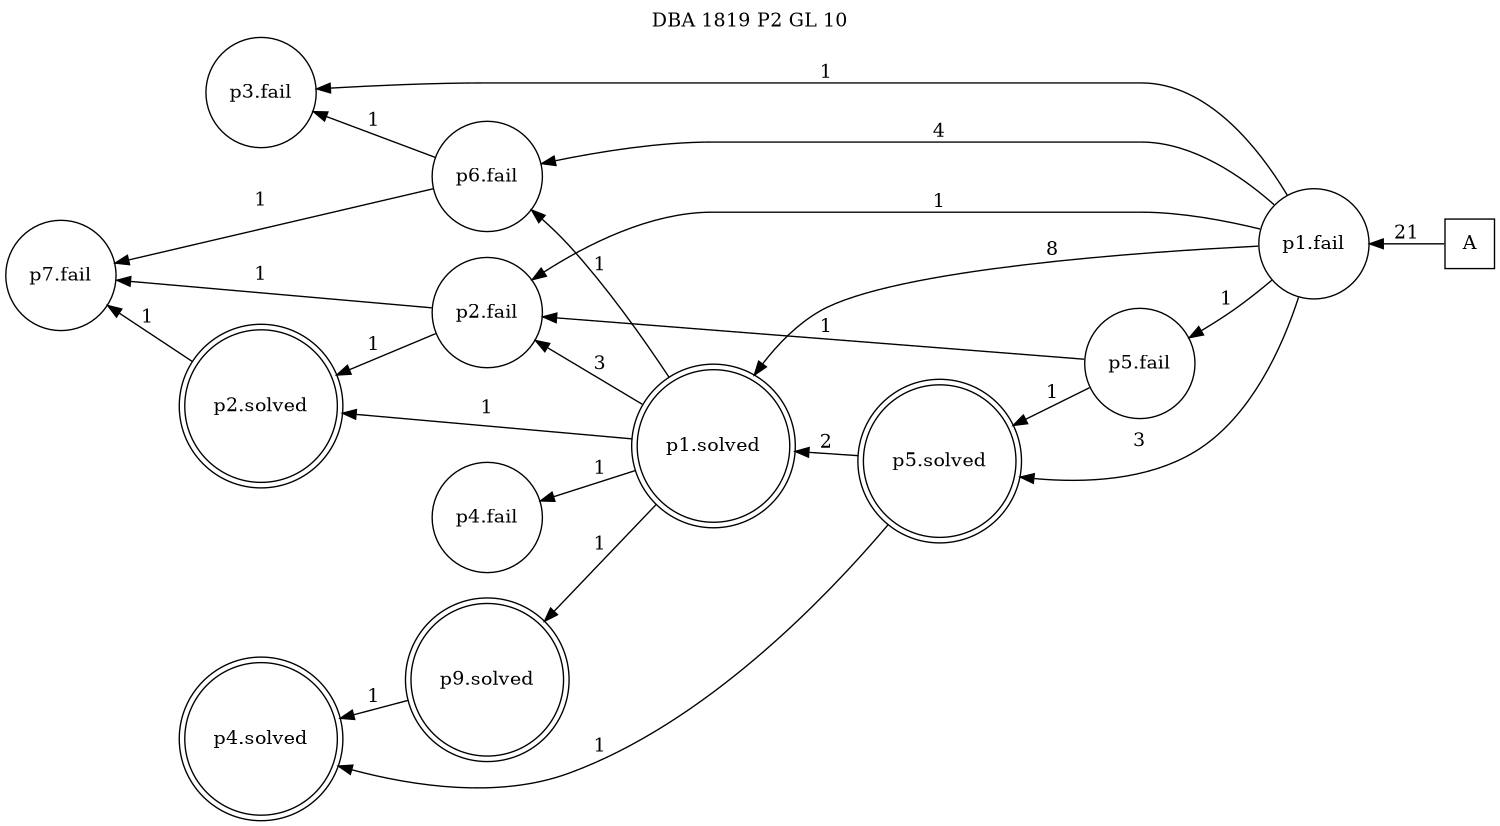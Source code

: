 digraph DBA_1819_P2_GL_10_GOOD {
labelloc="tl"
label= " DBA 1819 P2 GL 10 "
rankdir="RL";
graph [ size=" 10 , 10 !"]

"A" [shape="square" label="A"]
"p1.fail" [shape="circle" label="p1.fail"]
"p6.fail" [shape="circle" label="p6.fail"]
"p1.solved" [shape="doublecircle" label="p1.solved"]
"p4.fail" [shape="circle" label="p4.fail"]
"p2.fail" [shape="circle" label="p2.fail"]
"p7.fail" [shape="circle" label="p7.fail"]
"p3.fail" [shape="circle" label="p3.fail"]
"p5.fail" [shape="circle" label="p5.fail"]
"p5.solved" [shape="doublecircle" label="p5.solved"]
"p9.solved" [shape="doublecircle" label="p9.solved"]
"p4.solved" [shape="doublecircle" label="p4.solved"]
"p2.solved" [shape="doublecircle" label="p2.solved"]
"A" -> "p1.fail" [ label=21]
"p1.fail" -> "p6.fail" [ label=4]
"p1.fail" -> "p1.solved" [ label=8]
"p1.fail" -> "p2.fail" [ label=1]
"p1.fail" -> "p3.fail" [ label=1]
"p1.fail" -> "p5.fail" [ label=1]
"p1.fail" -> "p5.solved" [ label=3]
"p6.fail" -> "p7.fail" [ label=1]
"p6.fail" -> "p3.fail" [ label=1]
"p1.solved" -> "p6.fail" [ label=1]
"p1.solved" -> "p4.fail" [ label=1]
"p1.solved" -> "p2.fail" [ label=3]
"p1.solved" -> "p9.solved" [ label=1]
"p1.solved" -> "p2.solved" [ label=1]
"p2.fail" -> "p7.fail" [ label=1]
"p2.fail" -> "p2.solved" [ label=1]
"p5.fail" -> "p2.fail" [ label=1]
"p5.fail" -> "p5.solved" [ label=1]
"p5.solved" -> "p1.solved" [ label=2]
"p5.solved" -> "p4.solved" [ label=1]
"p9.solved" -> "p4.solved" [ label=1]
"p2.solved" -> "p7.fail" [ label=1]
}
